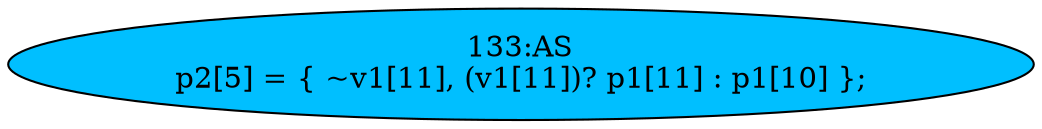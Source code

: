 strict digraph "" {
	node [label="\N"];
	"133:AS"	 [ast="<pyverilog.vparser.ast.Assign object at 0x7fee23004510>",
		def_var="['p2']",
		fillcolor=deepskyblue,
		label="133:AS
p2[5] = { ~v1[11], (v1[11])? p1[11] : p1[10] };",
		statements="[]",
		style=filled,
		typ=Assign,
		use_var="['v1', 'v1', 'p1', 'p1']"];
}

